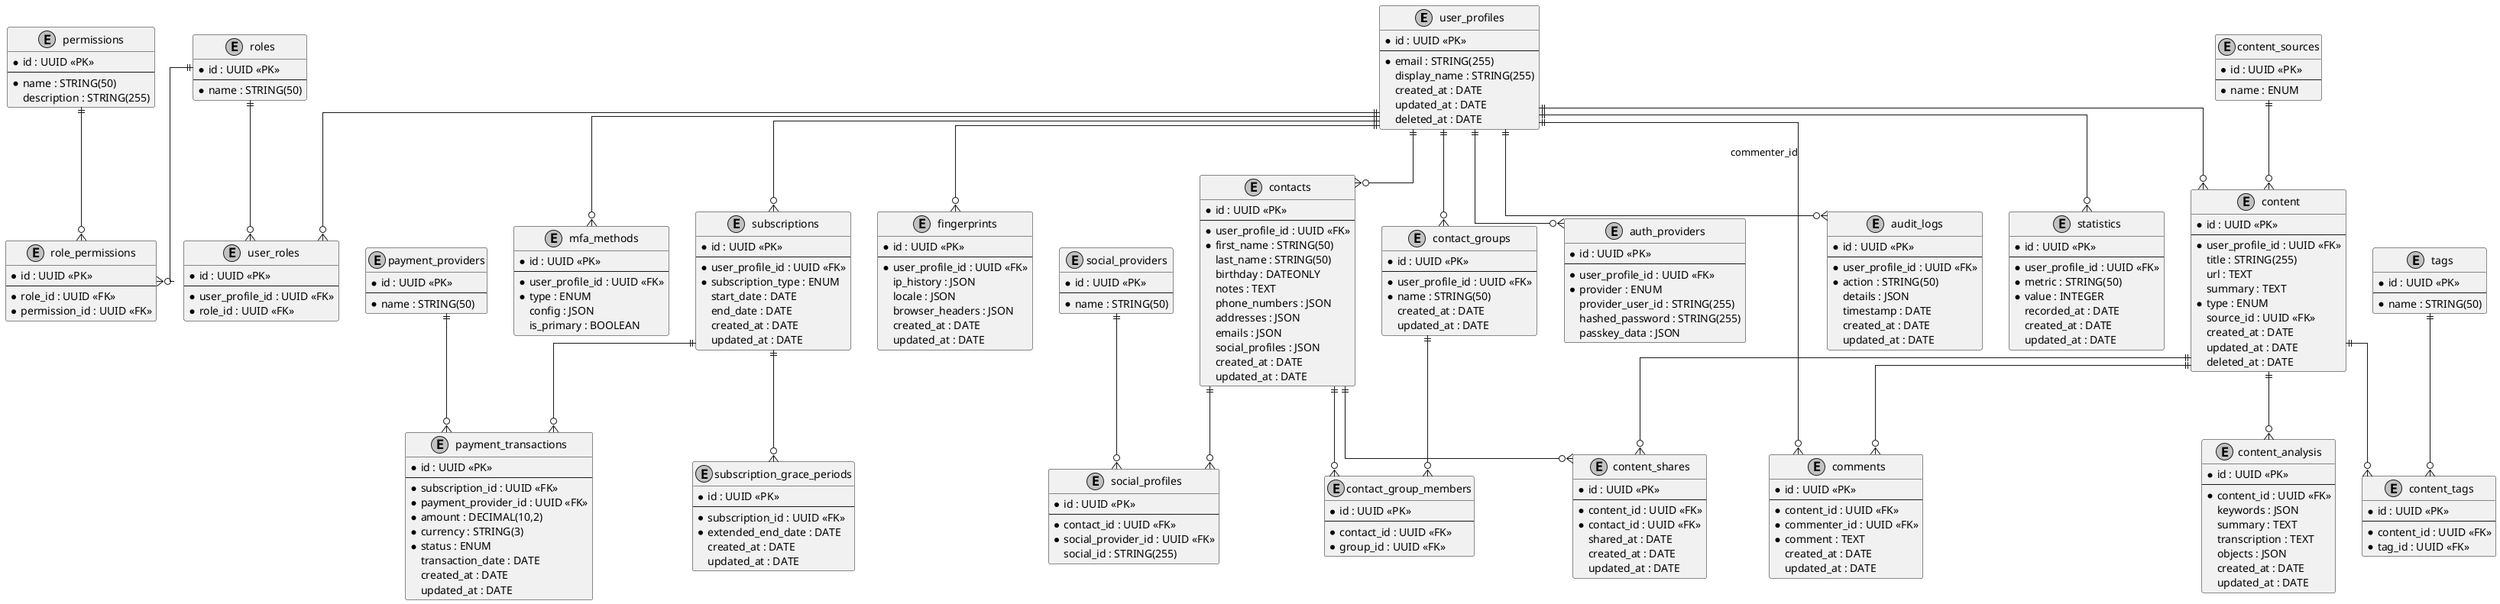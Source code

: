 @startuml

' ERD for daysave.app v1.0.1
skinparam monochrome true
skinparam linetype ortho
skinparam shadowing false

' Entities
entity user_profiles {
  * id : UUID <<PK>>
  --
  * email : STRING(255)
  display_name : STRING(255)
  created_at : DATE
  updated_at : DATE
  deleted_at : DATE
}

entity auth_providers {
  * id : UUID <<PK>>
  --
  * user_profile_id : UUID <<FK>>
  * provider : ENUM
  provider_user_id : STRING(255)
  hashed_password : STRING(255)
  passkey_data : JSON
}

entity mfa_methods {
  * id : UUID <<PK>>
  --
  * user_profile_id : UUID <<FK>>
  * type : ENUM
  config : JSON
  is_primary : BOOLEAN
}

entity roles {
  * id : UUID <<PK>>
  --
  * name : STRING(50)
}

entity permissions {
  * id : UUID <<PK>>
  --
  * name : STRING(50)
  description : STRING(255)
}

entity role_permissions {
  * id : UUID <<PK>>
  --
  * role_id : UUID <<FK>>
  * permission_id : UUID <<FK>>
}

entity user_roles {
  * id : UUID <<PK>>
  --
  * user_profile_id : UUID <<FK>>
  * role_id : UUID <<FK>>
}

entity social_providers {
  * id : UUID <<PK>>
  --
  * name : STRING(50)
}

entity social_profiles {
  * id : UUID <<PK>>
  --
  * contact_id : UUID <<FK>>
  * social_provider_id : UUID <<FK>>
  social_id : STRING(255)
}

entity fingerprints {
  * id : UUID <<PK>>
  --
  * user_profile_id : UUID <<FK>>
  ip_history : JSON
  locale : JSON
  browser_headers : JSON
  created_at : DATE
  updated_at : DATE
}

entity contacts {
  * id : UUID <<PK>>
  --
  * user_profile_id : UUID <<FK>>
  * first_name : STRING(50)
  last_name : STRING(50)
  birthday : DATEONLY
  notes : TEXT
  phone_numbers : JSON
  addresses : JSON
  emails : JSON
  social_profiles : JSON
  created_at : DATE
  updated_at : DATE
}

entity contact_groups {
  * id : UUID <<PK>>
  --
  * user_profile_id : UUID <<FK>>
  * name : STRING(50)
  created_at : DATE
  updated_at : DATE
}

entity contact_group_members {
  * id : UUID <<PK>>
  --
  * contact_id : UUID <<FK>>
  * group_id : UUID <<FK>>
}

entity content {
  * id : UUID <<PK>>
  --
  * user_profile_id : UUID <<FK>>
  title : STRING(255)
  url : TEXT
  summary : TEXT
  * type : ENUM
  source_id : UUID <<FK>>
  created_at : DATE
  updated_at : DATE
  deleted_at : DATE
}

entity content_sources {
  * id : UUID <<PK>>
  --
  * name : ENUM
}

entity content_analysis {
  * id : UUID <<PK>>
  --
  * content_id : UUID <<FK>>
  keywords : JSON
  summary : TEXT
  transcription : TEXT
  objects : JSON
  created_at : DATE
  updated_at : DATE
}

entity content_shares {
  * id : UUID <<PK>>
  --
  * content_id : UUID <<FK>>
  * contact_id : UUID <<FK>>
  shared_at : DATE
  created_at : DATE
  updated_at : DATE
}

entity tags {
  * id : UUID <<PK>>
  --
  * name : STRING(50)
}

entity content_tags {
  * id : UUID <<PK>>
  --
  * content_id : UUID <<FK>>
  * tag_id : UUID <<FK>>
}

entity comments {
  * id : UUID <<PK>>
  --
  * content_id : UUID <<FK>>
  * commenter_id : UUID <<FK>>
  * comment : TEXT
  created_at : DATE
  updated_at : DATE
}

entity subscriptions {
  * id : UUID <<PK>>
  --
  * user_profile_id : UUID <<FK>>
  * subscription_type : ENUM
  start_date : DATE
  end_date : DATE
  created_at : DATE
  updated_at : DATE
}

entity subscription_grace_periods {
  * id : UUID <<PK>>
  --
  * subscription_id : UUID <<FK>>
  * extended_end_date : DATE
  created_at : DATE
  updated_at : DATE
}

entity payment_providers {
  * id : UUID <<PK>>
  --
  * name : STRING(50)
}

entity payment_transactions {
  * id : UUID <<PK>>
  --
  * subscription_id : UUID <<FK>>
  * payment_provider_id : UUID <<FK>>
  * amount : DECIMAL(10,2)
  * currency : STRING(3)
  * status : ENUM
  transaction_date : DATE
  created_at : DATE
  updated_at : DATE
}

entity audit_logs {
  * id : UUID <<PK>>
  --
  * user_profile_id : UUID <<FK>>
  * action : STRING(50)
  details : JSON
  timestamp : DATE
  created_at : DATE
  updated_at : DATE
}

entity statistics {
  * id : UUID <<PK>>
  --
  * user_profile_id : UUID <<FK>>
  * metric : STRING(50)
  * value : INTEGER
  recorded_at : DATE
  created_at : DATE
  updated_at : DATE
}

' Relationships
user_profiles ||--o{ auth_providers
user_profiles ||--o{ mfa_methods
user_profiles ||--o{ user_roles
user_profiles ||--o{ fingerprints
user_profiles ||--o{ contacts
user_profiles ||--o{ content
user_profiles ||--o{ contact_groups
user_profiles ||--o{ subscriptions
user_profiles ||--o{ audit_logs
user_profiles ||--o{ statistics

roles ||--o{ user_roles
roles ||--o{ role_permissions

permissions ||--o{ role_permissions

contacts ||--o{ social_profiles
contacts ||--o{ contact_group_members
contacts ||--o{ content_shares

social_providers ||--o{ social_profiles

contact_groups ||--o{ contact_group_members

content ||--o{ comments
content ||--o{ content_tags
content ||--o{ content_shares
content ||--o{ content_analysis

content_sources ||--o{ content

tags ||--o{ content_tags

subscriptions ||--o{ subscription_grace_periods
subscriptions ||--o{ payment_transactions

payment_providers ||--o{ payment_transactions

comments }o--|| user_profiles : commenter_id

@enduml